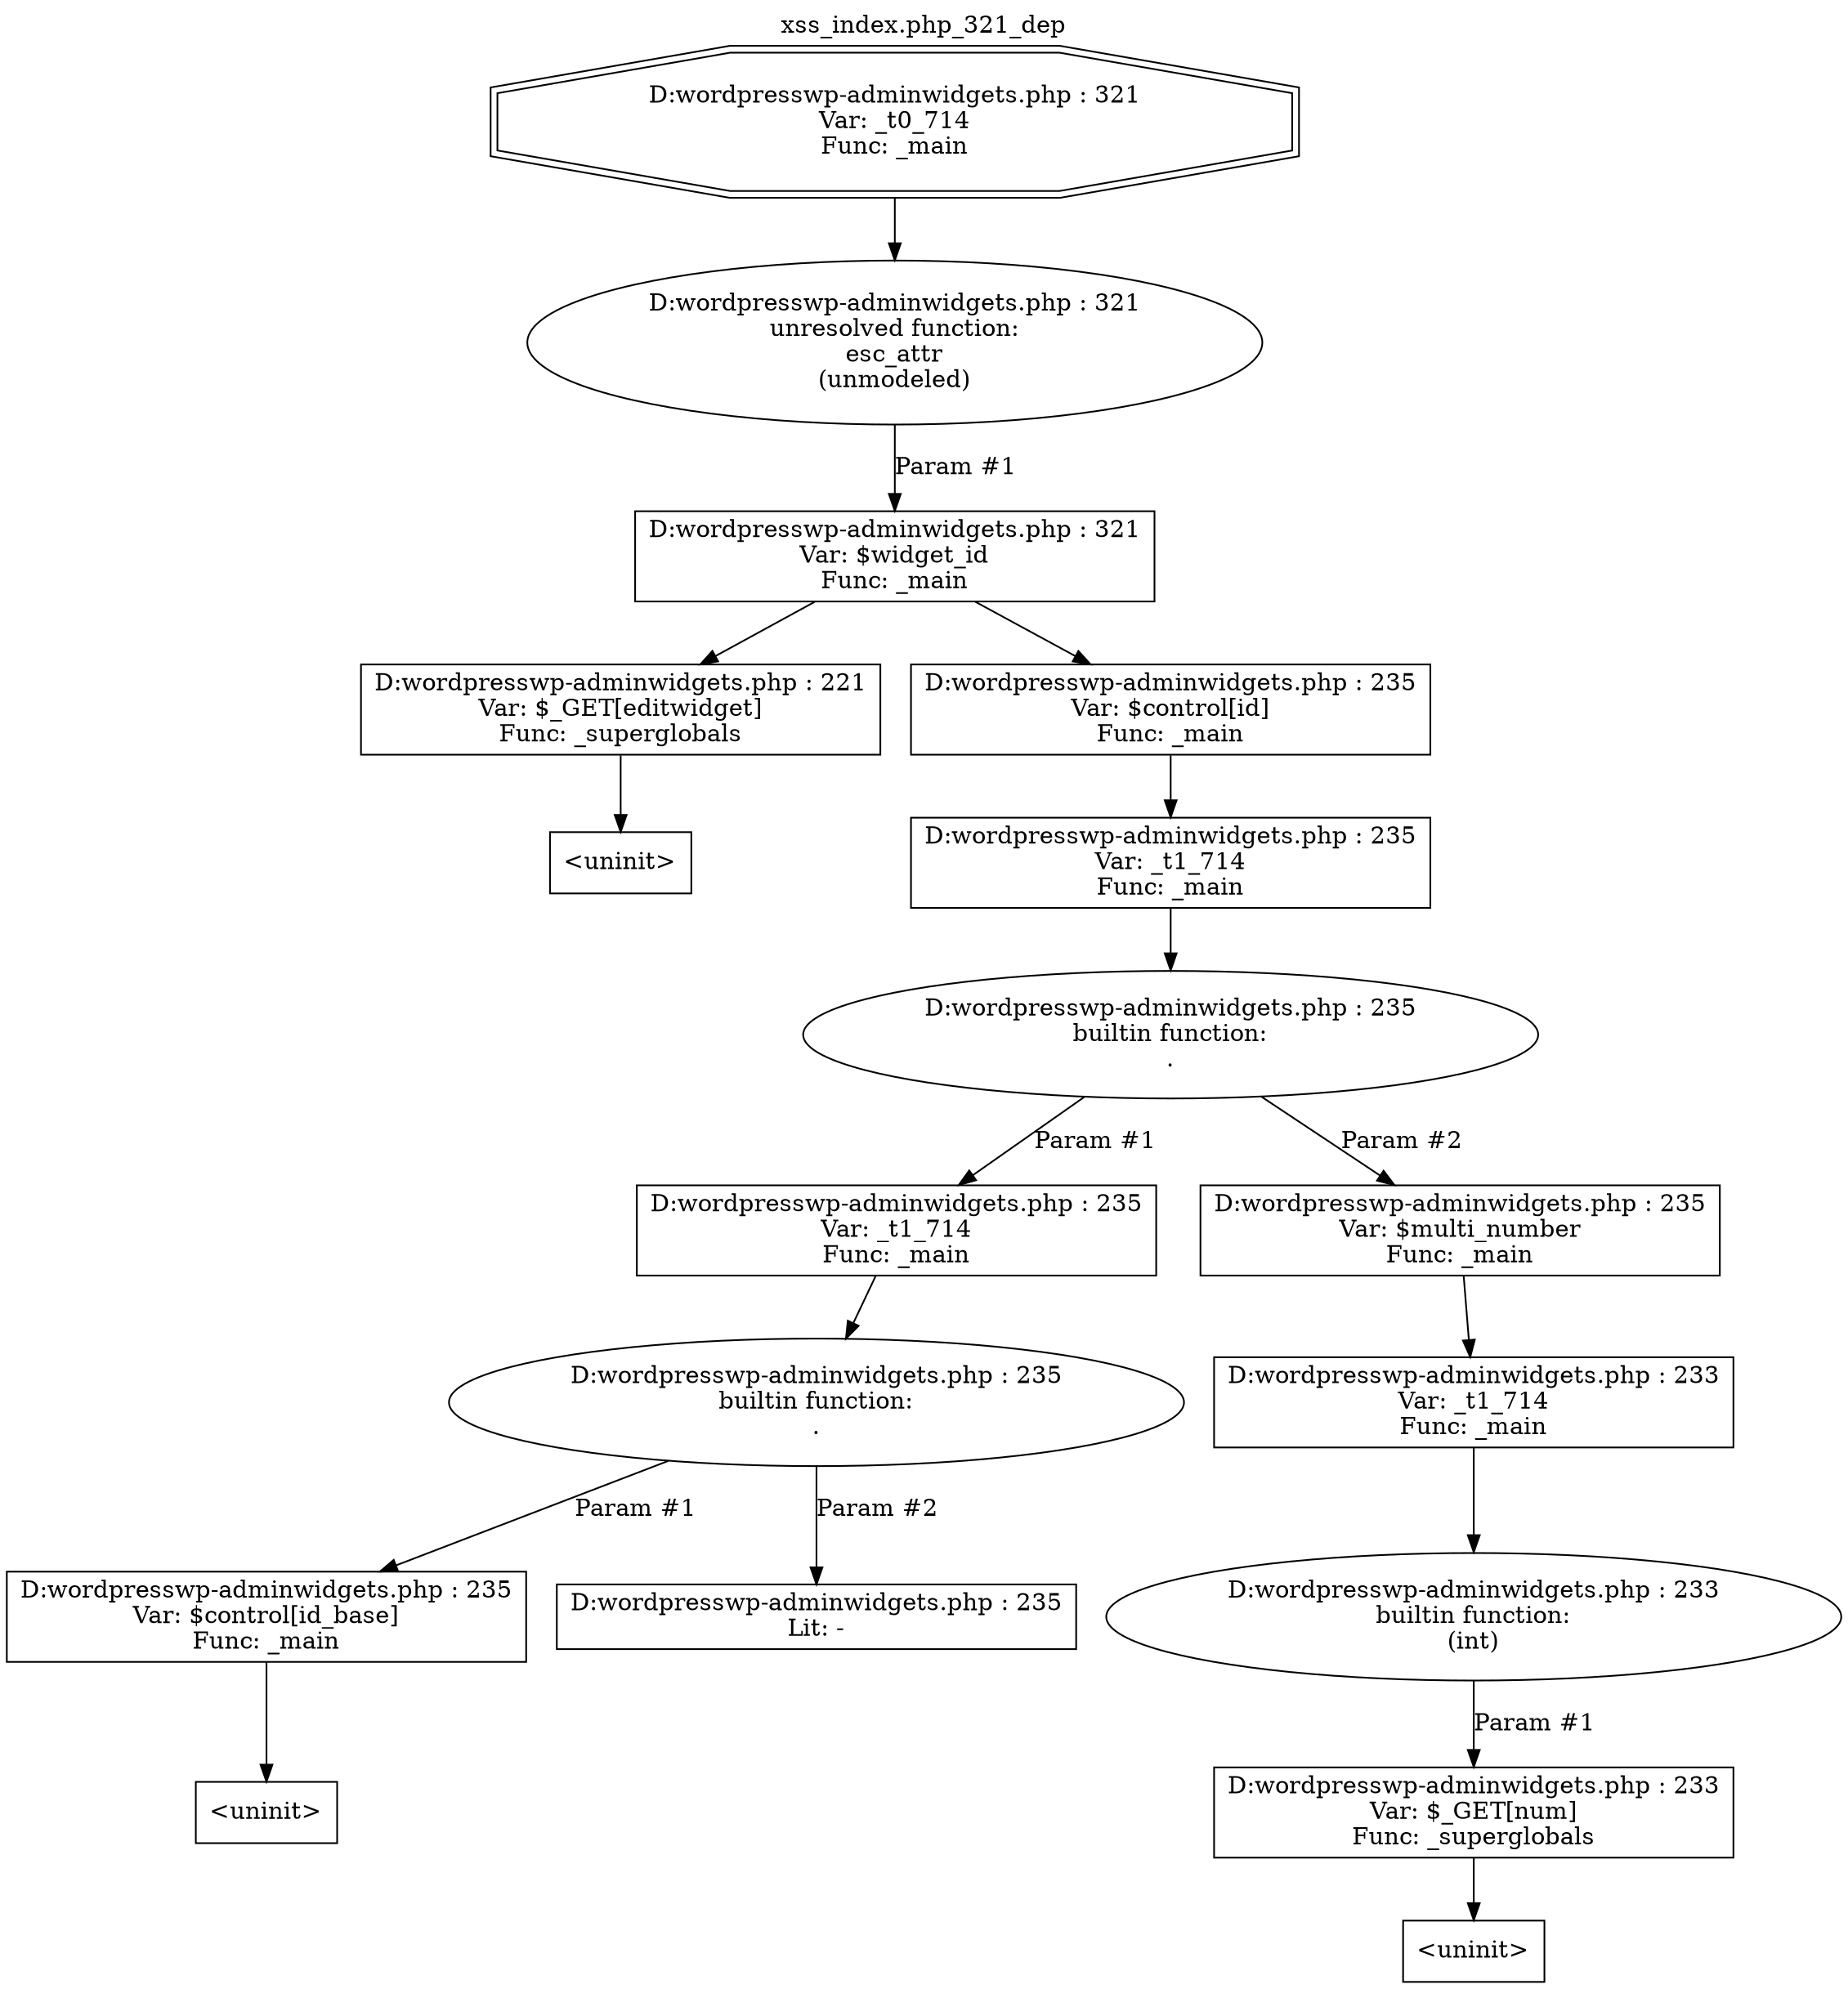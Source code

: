digraph cfg {
  label="xss_index.php_321_dep";
  labelloc=t;
  n1 [shape=doubleoctagon, label="D:\wordpress\wp-admin\widgets.php : 321\nVar: _t0_714\nFunc: _main\n"];
  n2 [shape=ellipse, label="D:\wordpress\wp-admin\widgets.php : 321\nunresolved function:\nesc_attr\n(unmodeled)\n"];
  n3 [shape=box, label="D:\wordpress\wp-admin\widgets.php : 321\nVar: $widget_id\nFunc: _main\n"];
  n4 [shape=box, label="D:\wordpress\wp-admin\widgets.php : 221\nVar: $_GET[editwidget]\nFunc: _superglobals\n"];
  n5 [shape=box, label="<uninit>"];
  n6 [shape=box, label="D:\wordpress\wp-admin\widgets.php : 235\nVar: $control[id]\nFunc: _main\n"];
  n7 [shape=box, label="D:\wordpress\wp-admin\widgets.php : 235\nVar: _t1_714\nFunc: _main\n"];
  n8 [shape=ellipse, label="D:\wordpress\wp-admin\widgets.php : 235\nbuiltin function:\n.\n"];
  n9 [shape=box, label="D:\wordpress\wp-admin\widgets.php : 235\nVar: _t1_714\nFunc: _main\n"];
  n10 [shape=ellipse, label="D:\wordpress\wp-admin\widgets.php : 235\nbuiltin function:\n.\n"];
  n11 [shape=box, label="D:\wordpress\wp-admin\widgets.php : 235\nVar: $control[id_base]\nFunc: _main\n"];
  n12 [shape=box, label="<uninit>"];
  n13 [shape=box, label="D:\wordpress\wp-admin\widgets.php : 235\nLit: -\n"];
  n14 [shape=box, label="D:\wordpress\wp-admin\widgets.php : 235\nVar: $multi_number\nFunc: _main\n"];
  n15 [shape=box, label="D:\wordpress\wp-admin\widgets.php : 233\nVar: _t1_714\nFunc: _main\n"];
  n16 [shape=ellipse, label="D:\wordpress\wp-admin\widgets.php : 233\nbuiltin function:\n(int)\n"];
  n17 [shape=box, label="D:\wordpress\wp-admin\widgets.php : 233\nVar: $_GET[num]\nFunc: _superglobals\n"];
  n18 [shape=box, label="<uninit>"];
  n1 -> n2;
  n4 -> n5;
  n3 -> n4;
  n3 -> n6;
  n7 -> n8;
  n9 -> n10;
  n11 -> n12;
  n10 -> n11[label="Param #1"];
  n10 -> n13[label="Param #2"];
  n8 -> n9[label="Param #1"];
  n8 -> n14[label="Param #2"];
  n15 -> n16;
  n17 -> n18;
  n16 -> n17[label="Param #1"];
  n14 -> n15;
  n6 -> n7;
  n2 -> n3[label="Param #1"];
}
